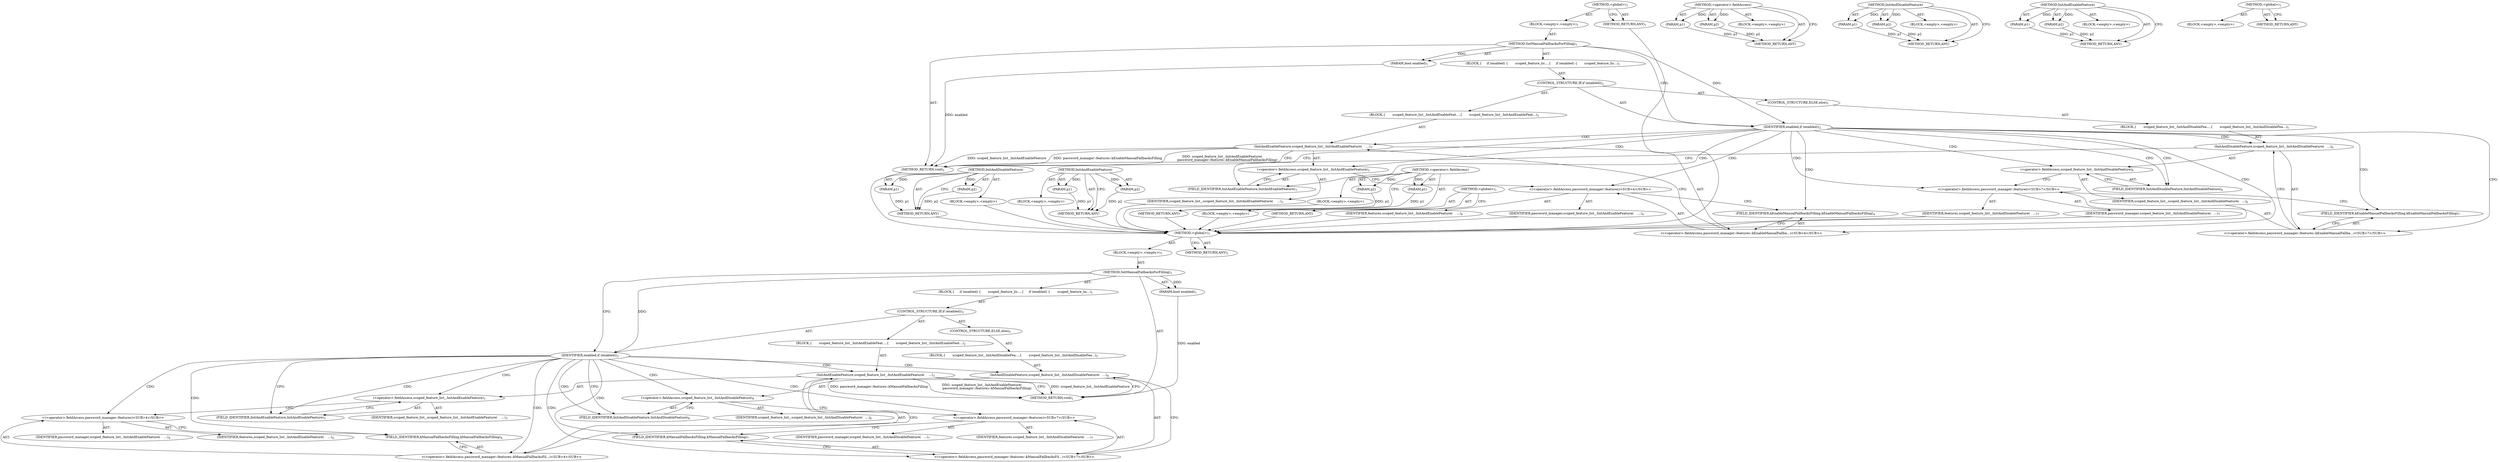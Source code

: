 digraph "&lt;global&gt;" {
vulnerable_6 [label=<(METHOD,&lt;global&gt;)<SUB>1</SUB>>];
vulnerable_7 [label=<(BLOCK,&lt;empty&gt;,&lt;empty&gt;)<SUB>1</SUB>>];
vulnerable_8 [label=<(METHOD,SetManualFallbacksForFilling)<SUB>1</SUB>>];
vulnerable_9 [label=<(PARAM,bool enabled)<SUB>1</SUB>>];
vulnerable_10 [label=<(BLOCK,{
     if (enabled) {
       scoped_feature_lis...,{
     if (enabled) {
       scoped_feature_lis...)<SUB>1</SUB>>];
vulnerable_11 [label=<(CONTROL_STRUCTURE,IF,if (enabled))<SUB>2</SUB>>];
vulnerable_12 [label=<(IDENTIFIER,enabled,if (enabled))<SUB>2</SUB>>];
vulnerable_13 [label=<(BLOCK,{
       scoped_feature_list_.InitAndEnableFeat...,{
       scoped_feature_list_.InitAndEnableFeat...)<SUB>2</SUB>>];
vulnerable_14 [label=<(InitAndEnableFeature,scoped_feature_list_.InitAndEnableFeature(
    ...)<SUB>3</SUB>>];
vulnerable_15 [label=<(&lt;operator&gt;.fieldAccess,scoped_feature_list_.InitAndEnableFeature)<SUB>3</SUB>>];
vulnerable_16 [label=<(IDENTIFIER,scoped_feature_list_,scoped_feature_list_.InitAndEnableFeature(
    ...)<SUB>3</SUB>>];
vulnerable_17 [label=<(FIELD_IDENTIFIER,InitAndEnableFeature,InitAndEnableFeature)<SUB>3</SUB>>];
vulnerable_18 [label="<(&lt;operator&gt;.fieldAccess,password_manager::features::kEnableManualFallba...)<SUB>4</SUB>>"];
vulnerable_19 [label="<(&lt;operator&gt;.fieldAccess,password_manager::features)<SUB>4</SUB>>"];
vulnerable_20 [label=<(IDENTIFIER,password_manager,scoped_feature_list_.InitAndEnableFeature(
    ...)<SUB>4</SUB>>];
vulnerable_21 [label=<(IDENTIFIER,features,scoped_feature_list_.InitAndEnableFeature(
    ...)<SUB>4</SUB>>];
vulnerable_22 [label=<(FIELD_IDENTIFIER,kEnableManualFallbacksFilling,kEnableManualFallbacksFilling)<SUB>4</SUB>>];
vulnerable_23 [label=<(CONTROL_STRUCTURE,ELSE,else)<SUB>5</SUB>>];
vulnerable_24 [label=<(BLOCK,{
       scoped_feature_list_.InitAndDisableFea...,{
       scoped_feature_list_.InitAndDisableFea...)<SUB>5</SUB>>];
vulnerable_25 [label=<(InitAndDisableFeature,scoped_feature_list_.InitAndDisableFeature(
   ...)<SUB>6</SUB>>];
vulnerable_26 [label=<(&lt;operator&gt;.fieldAccess,scoped_feature_list_.InitAndDisableFeature)<SUB>6</SUB>>];
vulnerable_27 [label=<(IDENTIFIER,scoped_feature_list_,scoped_feature_list_.InitAndDisableFeature(
   ...)<SUB>6</SUB>>];
vulnerable_28 [label=<(FIELD_IDENTIFIER,InitAndDisableFeature,InitAndDisableFeature)<SUB>6</SUB>>];
vulnerable_29 [label="<(&lt;operator&gt;.fieldAccess,password_manager::features::kEnableManualFallba...)<SUB>7</SUB>>"];
vulnerable_30 [label="<(&lt;operator&gt;.fieldAccess,password_manager::features)<SUB>7</SUB>>"];
vulnerable_31 [label=<(IDENTIFIER,password_manager,scoped_feature_list_.InitAndDisableFeature(
   ...)<SUB>7</SUB>>];
vulnerable_32 [label=<(IDENTIFIER,features,scoped_feature_list_.InitAndDisableFeature(
   ...)<SUB>7</SUB>>];
vulnerable_33 [label=<(FIELD_IDENTIFIER,kEnableManualFallbacksFilling,kEnableManualFallbacksFilling)<SUB>7</SUB>>];
vulnerable_34 [label=<(METHOD_RETURN,void)<SUB>1</SUB>>];
vulnerable_36 [label=<(METHOD_RETURN,ANY)<SUB>1</SUB>>];
vulnerable_58 [label=<(METHOD,&lt;operator&gt;.fieldAccess)>];
vulnerable_59 [label=<(PARAM,p1)>];
vulnerable_60 [label=<(PARAM,p2)>];
vulnerable_61 [label=<(BLOCK,&lt;empty&gt;,&lt;empty&gt;)>];
vulnerable_62 [label=<(METHOD_RETURN,ANY)>];
vulnerable_63 [label=<(METHOD,InitAndDisableFeature)>];
vulnerable_64 [label=<(PARAM,p1)>];
vulnerable_65 [label=<(PARAM,p2)>];
vulnerable_66 [label=<(BLOCK,&lt;empty&gt;,&lt;empty&gt;)>];
vulnerable_67 [label=<(METHOD_RETURN,ANY)>];
vulnerable_53 [label=<(METHOD,InitAndEnableFeature)>];
vulnerable_54 [label=<(PARAM,p1)>];
vulnerable_55 [label=<(PARAM,p2)>];
vulnerable_56 [label=<(BLOCK,&lt;empty&gt;,&lt;empty&gt;)>];
vulnerable_57 [label=<(METHOD_RETURN,ANY)>];
vulnerable_47 [label=<(METHOD,&lt;global&gt;)<SUB>1</SUB>>];
vulnerable_48 [label=<(BLOCK,&lt;empty&gt;,&lt;empty&gt;)>];
vulnerable_49 [label=<(METHOD_RETURN,ANY)>];
fixed_6 [label=<(METHOD,&lt;global&gt;)<SUB>1</SUB>>];
fixed_7 [label=<(BLOCK,&lt;empty&gt;,&lt;empty&gt;)<SUB>1</SUB>>];
fixed_8 [label=<(METHOD,SetManualFallbacksForFilling)<SUB>1</SUB>>];
fixed_9 [label=<(PARAM,bool enabled)<SUB>1</SUB>>];
fixed_10 [label=<(BLOCK,{
     if (enabled) {
       scoped_feature_lis...,{
     if (enabled) {
       scoped_feature_lis...)<SUB>1</SUB>>];
fixed_11 [label=<(CONTROL_STRUCTURE,IF,if (enabled))<SUB>2</SUB>>];
fixed_12 [label=<(IDENTIFIER,enabled,if (enabled))<SUB>2</SUB>>];
fixed_13 [label=<(BLOCK,{
       scoped_feature_list_.InitAndEnableFeat...,{
       scoped_feature_list_.InitAndEnableFeat...)<SUB>2</SUB>>];
fixed_14 [label=<(InitAndEnableFeature,scoped_feature_list_.InitAndEnableFeature(
    ...)<SUB>3</SUB>>];
fixed_15 [label=<(&lt;operator&gt;.fieldAccess,scoped_feature_list_.InitAndEnableFeature)<SUB>3</SUB>>];
fixed_16 [label=<(IDENTIFIER,scoped_feature_list_,scoped_feature_list_.InitAndEnableFeature(
    ...)<SUB>3</SUB>>];
fixed_17 [label=<(FIELD_IDENTIFIER,InitAndEnableFeature,InitAndEnableFeature)<SUB>3</SUB>>];
fixed_18 [label="<(&lt;operator&gt;.fieldAccess,password_manager::features::kManualFallbacksFil...)<SUB>4</SUB>>"];
fixed_19 [label="<(&lt;operator&gt;.fieldAccess,password_manager::features)<SUB>4</SUB>>"];
fixed_20 [label=<(IDENTIFIER,password_manager,scoped_feature_list_.InitAndEnableFeature(
    ...)<SUB>4</SUB>>];
fixed_21 [label=<(IDENTIFIER,features,scoped_feature_list_.InitAndEnableFeature(
    ...)<SUB>4</SUB>>];
fixed_22 [label=<(FIELD_IDENTIFIER,kManualFallbacksFilling,kManualFallbacksFilling)<SUB>4</SUB>>];
fixed_23 [label=<(CONTROL_STRUCTURE,ELSE,else)<SUB>5</SUB>>];
fixed_24 [label=<(BLOCK,{
       scoped_feature_list_.InitAndDisableFea...,{
       scoped_feature_list_.InitAndDisableFea...)<SUB>5</SUB>>];
fixed_25 [label=<(InitAndDisableFeature,scoped_feature_list_.InitAndDisableFeature(
   ...)<SUB>6</SUB>>];
fixed_26 [label=<(&lt;operator&gt;.fieldAccess,scoped_feature_list_.InitAndDisableFeature)<SUB>6</SUB>>];
fixed_27 [label=<(IDENTIFIER,scoped_feature_list_,scoped_feature_list_.InitAndDisableFeature(
   ...)<SUB>6</SUB>>];
fixed_28 [label=<(FIELD_IDENTIFIER,InitAndDisableFeature,InitAndDisableFeature)<SUB>6</SUB>>];
fixed_29 [label="<(&lt;operator&gt;.fieldAccess,password_manager::features::kManualFallbacksFil...)<SUB>7</SUB>>"];
fixed_30 [label="<(&lt;operator&gt;.fieldAccess,password_manager::features)<SUB>7</SUB>>"];
fixed_31 [label=<(IDENTIFIER,password_manager,scoped_feature_list_.InitAndDisableFeature(
   ...)<SUB>7</SUB>>];
fixed_32 [label=<(IDENTIFIER,features,scoped_feature_list_.InitAndDisableFeature(
   ...)<SUB>7</SUB>>];
fixed_33 [label=<(FIELD_IDENTIFIER,kManualFallbacksFilling,kManualFallbacksFilling)<SUB>7</SUB>>];
fixed_34 [label=<(METHOD_RETURN,void)<SUB>1</SUB>>];
fixed_36 [label=<(METHOD_RETURN,ANY)<SUB>1</SUB>>];
fixed_58 [label=<(METHOD,&lt;operator&gt;.fieldAccess)>];
fixed_59 [label=<(PARAM,p1)>];
fixed_60 [label=<(PARAM,p2)>];
fixed_61 [label=<(BLOCK,&lt;empty&gt;,&lt;empty&gt;)>];
fixed_62 [label=<(METHOD_RETURN,ANY)>];
fixed_63 [label=<(METHOD,InitAndDisableFeature)>];
fixed_64 [label=<(PARAM,p1)>];
fixed_65 [label=<(PARAM,p2)>];
fixed_66 [label=<(BLOCK,&lt;empty&gt;,&lt;empty&gt;)>];
fixed_67 [label=<(METHOD_RETURN,ANY)>];
fixed_53 [label=<(METHOD,InitAndEnableFeature)>];
fixed_54 [label=<(PARAM,p1)>];
fixed_55 [label=<(PARAM,p2)>];
fixed_56 [label=<(BLOCK,&lt;empty&gt;,&lt;empty&gt;)>];
fixed_57 [label=<(METHOD_RETURN,ANY)>];
fixed_47 [label=<(METHOD,&lt;global&gt;)<SUB>1</SUB>>];
fixed_48 [label=<(BLOCK,&lt;empty&gt;,&lt;empty&gt;)>];
fixed_49 [label=<(METHOD_RETURN,ANY)>];
vulnerable_6 -> vulnerable_7  [key=0, label="AST: "];
vulnerable_6 -> vulnerable_36  [key=0, label="AST: "];
vulnerable_6 -> vulnerable_36  [key=1, label="CFG: "];
vulnerable_7 -> vulnerable_8  [key=0, label="AST: "];
vulnerable_8 -> vulnerable_9  [key=0, label="AST: "];
vulnerable_8 -> vulnerable_9  [key=1, label="DDG: "];
vulnerable_8 -> vulnerable_10  [key=0, label="AST: "];
vulnerable_8 -> vulnerable_34  [key=0, label="AST: "];
vulnerable_8 -> vulnerable_12  [key=0, label="CFG: "];
vulnerable_8 -> vulnerable_12  [key=1, label="DDG: "];
vulnerable_9 -> vulnerable_34  [key=0, label="DDG: enabled"];
vulnerable_10 -> vulnerable_11  [key=0, label="AST: "];
vulnerable_11 -> vulnerable_12  [key=0, label="AST: "];
vulnerable_11 -> vulnerable_13  [key=0, label="AST: "];
vulnerable_11 -> vulnerable_23  [key=0, label="AST: "];
vulnerable_12 -> vulnerable_17  [key=0, label="CFG: "];
vulnerable_12 -> vulnerable_17  [key=1, label="CDG: "];
vulnerable_12 -> vulnerable_28  [key=0, label="CFG: "];
vulnerable_12 -> vulnerable_28  [key=1, label="CDG: "];
vulnerable_12 -> vulnerable_15  [key=0, label="CDG: "];
vulnerable_12 -> vulnerable_30  [key=0, label="CDG: "];
vulnerable_12 -> vulnerable_29  [key=0, label="CDG: "];
vulnerable_12 -> vulnerable_18  [key=0, label="CDG: "];
vulnerable_12 -> vulnerable_14  [key=0, label="CDG: "];
vulnerable_12 -> vulnerable_33  [key=0, label="CDG: "];
vulnerable_12 -> vulnerable_26  [key=0, label="CDG: "];
vulnerable_12 -> vulnerable_19  [key=0, label="CDG: "];
vulnerable_12 -> vulnerable_25  [key=0, label="CDG: "];
vulnerable_12 -> vulnerable_22  [key=0, label="CDG: "];
vulnerable_13 -> vulnerable_14  [key=0, label="AST: "];
vulnerable_14 -> vulnerable_15  [key=0, label="AST: "];
vulnerable_14 -> vulnerable_18  [key=0, label="AST: "];
vulnerable_14 -> vulnerable_34  [key=0, label="CFG: "];
vulnerable_14 -> vulnerable_34  [key=1, label="DDG: scoped_feature_list_.InitAndEnableFeature"];
vulnerable_14 -> vulnerable_34  [key=2, label="DDG: password_manager::features::kEnableManualFallbacksFilling"];
vulnerable_14 -> vulnerable_34  [key=3, label="DDG: scoped_feature_list_.InitAndEnableFeature(
          password_manager::features::kEnableManualFallbacksFilling)"];
vulnerable_15 -> vulnerable_16  [key=0, label="AST: "];
vulnerable_15 -> vulnerable_17  [key=0, label="AST: "];
vulnerable_15 -> vulnerable_19  [key=0, label="CFG: "];
vulnerable_16 -> fixed_6  [key=0];
vulnerable_17 -> vulnerable_15  [key=0, label="CFG: "];
vulnerable_18 -> vulnerable_19  [key=0, label="AST: "];
vulnerable_18 -> vulnerable_22  [key=0, label="AST: "];
vulnerable_18 -> vulnerable_14  [key=0, label="CFG: "];
vulnerable_19 -> vulnerable_20  [key=0, label="AST: "];
vulnerable_19 -> vulnerable_21  [key=0, label="AST: "];
vulnerable_19 -> vulnerable_22  [key=0, label="CFG: "];
vulnerable_20 -> fixed_6  [key=0];
vulnerable_21 -> fixed_6  [key=0];
vulnerable_22 -> vulnerable_18  [key=0, label="CFG: "];
vulnerable_23 -> vulnerable_24  [key=0, label="AST: "];
vulnerable_24 -> vulnerable_25  [key=0, label="AST: "];
vulnerable_25 -> vulnerable_26  [key=0, label="AST: "];
vulnerable_25 -> vulnerable_29  [key=0, label="AST: "];
vulnerable_25 -> vulnerable_34  [key=0, label="CFG: "];
vulnerable_26 -> vulnerable_27  [key=0, label="AST: "];
vulnerable_26 -> vulnerable_28  [key=0, label="AST: "];
vulnerable_26 -> vulnerable_30  [key=0, label="CFG: "];
vulnerable_27 -> fixed_6  [key=0];
vulnerable_28 -> vulnerable_26  [key=0, label="CFG: "];
vulnerable_29 -> vulnerable_30  [key=0, label="AST: "];
vulnerable_29 -> vulnerable_33  [key=0, label="AST: "];
vulnerable_29 -> vulnerable_25  [key=0, label="CFG: "];
vulnerable_30 -> vulnerable_31  [key=0, label="AST: "];
vulnerable_30 -> vulnerable_32  [key=0, label="AST: "];
vulnerable_30 -> vulnerable_33  [key=0, label="CFG: "];
vulnerable_31 -> fixed_6  [key=0];
vulnerable_32 -> fixed_6  [key=0];
vulnerable_33 -> vulnerable_29  [key=0, label="CFG: "];
vulnerable_34 -> fixed_6  [key=0];
vulnerable_36 -> fixed_6  [key=0];
vulnerable_58 -> vulnerable_59  [key=0, label="AST: "];
vulnerable_58 -> vulnerable_59  [key=1, label="DDG: "];
vulnerable_58 -> vulnerable_61  [key=0, label="AST: "];
vulnerable_58 -> vulnerable_60  [key=0, label="AST: "];
vulnerable_58 -> vulnerable_60  [key=1, label="DDG: "];
vulnerable_58 -> vulnerable_62  [key=0, label="AST: "];
vulnerable_58 -> vulnerable_62  [key=1, label="CFG: "];
vulnerable_59 -> vulnerable_62  [key=0, label="DDG: p1"];
vulnerable_60 -> vulnerable_62  [key=0, label="DDG: p2"];
vulnerable_61 -> fixed_6  [key=0];
vulnerable_62 -> fixed_6  [key=0];
vulnerable_63 -> vulnerable_64  [key=0, label="AST: "];
vulnerable_63 -> vulnerable_64  [key=1, label="DDG: "];
vulnerable_63 -> vulnerable_66  [key=0, label="AST: "];
vulnerable_63 -> vulnerable_65  [key=0, label="AST: "];
vulnerable_63 -> vulnerable_65  [key=1, label="DDG: "];
vulnerable_63 -> vulnerable_67  [key=0, label="AST: "];
vulnerable_63 -> vulnerable_67  [key=1, label="CFG: "];
vulnerable_64 -> vulnerable_67  [key=0, label="DDG: p1"];
vulnerable_65 -> vulnerable_67  [key=0, label="DDG: p2"];
vulnerable_66 -> fixed_6  [key=0];
vulnerable_67 -> fixed_6  [key=0];
vulnerable_53 -> vulnerable_54  [key=0, label="AST: "];
vulnerable_53 -> vulnerable_54  [key=1, label="DDG: "];
vulnerable_53 -> vulnerable_56  [key=0, label="AST: "];
vulnerable_53 -> vulnerable_55  [key=0, label="AST: "];
vulnerable_53 -> vulnerable_55  [key=1, label="DDG: "];
vulnerable_53 -> vulnerable_57  [key=0, label="AST: "];
vulnerable_53 -> vulnerable_57  [key=1, label="CFG: "];
vulnerable_54 -> vulnerable_57  [key=0, label="DDG: p1"];
vulnerable_55 -> vulnerable_57  [key=0, label="DDG: p2"];
vulnerable_56 -> fixed_6  [key=0];
vulnerable_57 -> fixed_6  [key=0];
vulnerable_47 -> vulnerable_48  [key=0, label="AST: "];
vulnerable_47 -> vulnerable_49  [key=0, label="AST: "];
vulnerable_47 -> vulnerable_49  [key=1, label="CFG: "];
vulnerable_48 -> fixed_6  [key=0];
vulnerable_49 -> fixed_6  [key=0];
fixed_6 -> fixed_7  [key=0, label="AST: "];
fixed_6 -> fixed_36  [key=0, label="AST: "];
fixed_6 -> fixed_36  [key=1, label="CFG: "];
fixed_7 -> fixed_8  [key=0, label="AST: "];
fixed_8 -> fixed_9  [key=0, label="AST: "];
fixed_8 -> fixed_9  [key=1, label="DDG: "];
fixed_8 -> fixed_10  [key=0, label="AST: "];
fixed_8 -> fixed_34  [key=0, label="AST: "];
fixed_8 -> fixed_12  [key=0, label="CFG: "];
fixed_8 -> fixed_12  [key=1, label="DDG: "];
fixed_9 -> fixed_34  [key=0, label="DDG: enabled"];
fixed_10 -> fixed_11  [key=0, label="AST: "];
fixed_11 -> fixed_12  [key=0, label="AST: "];
fixed_11 -> fixed_13  [key=0, label="AST: "];
fixed_11 -> fixed_23  [key=0, label="AST: "];
fixed_12 -> fixed_17  [key=0, label="CFG: "];
fixed_12 -> fixed_17  [key=1, label="CDG: "];
fixed_12 -> fixed_28  [key=0, label="CFG: "];
fixed_12 -> fixed_28  [key=1, label="CDG: "];
fixed_12 -> fixed_15  [key=0, label="CDG: "];
fixed_12 -> fixed_30  [key=0, label="CDG: "];
fixed_12 -> fixed_29  [key=0, label="CDG: "];
fixed_12 -> fixed_18  [key=0, label="CDG: "];
fixed_12 -> fixed_14  [key=0, label="CDG: "];
fixed_12 -> fixed_33  [key=0, label="CDG: "];
fixed_12 -> fixed_26  [key=0, label="CDG: "];
fixed_12 -> fixed_19  [key=0, label="CDG: "];
fixed_12 -> fixed_25  [key=0, label="CDG: "];
fixed_12 -> fixed_22  [key=0, label="CDG: "];
fixed_13 -> fixed_14  [key=0, label="AST: "];
fixed_14 -> fixed_15  [key=0, label="AST: "];
fixed_14 -> fixed_18  [key=0, label="AST: "];
fixed_14 -> fixed_34  [key=0, label="CFG: "];
fixed_14 -> fixed_34  [key=1, label="DDG: scoped_feature_list_.InitAndEnableFeature"];
fixed_14 -> fixed_34  [key=2, label="DDG: password_manager::features::kManualFallbacksFilling"];
fixed_14 -> fixed_34  [key=3, label="DDG: scoped_feature_list_.InitAndEnableFeature(
          password_manager::features::kManualFallbacksFilling)"];
fixed_15 -> fixed_16  [key=0, label="AST: "];
fixed_15 -> fixed_17  [key=0, label="AST: "];
fixed_15 -> fixed_19  [key=0, label="CFG: "];
fixed_17 -> fixed_15  [key=0, label="CFG: "];
fixed_18 -> fixed_19  [key=0, label="AST: "];
fixed_18 -> fixed_22  [key=0, label="AST: "];
fixed_18 -> fixed_14  [key=0, label="CFG: "];
fixed_19 -> fixed_20  [key=0, label="AST: "];
fixed_19 -> fixed_21  [key=0, label="AST: "];
fixed_19 -> fixed_22  [key=0, label="CFG: "];
fixed_22 -> fixed_18  [key=0, label="CFG: "];
fixed_23 -> fixed_24  [key=0, label="AST: "];
fixed_24 -> fixed_25  [key=0, label="AST: "];
fixed_25 -> fixed_26  [key=0, label="AST: "];
fixed_25 -> fixed_29  [key=0, label="AST: "];
fixed_25 -> fixed_34  [key=0, label="CFG: "];
fixed_26 -> fixed_27  [key=0, label="AST: "];
fixed_26 -> fixed_28  [key=0, label="AST: "];
fixed_26 -> fixed_30  [key=0, label="CFG: "];
fixed_28 -> fixed_26  [key=0, label="CFG: "];
fixed_29 -> fixed_30  [key=0, label="AST: "];
fixed_29 -> fixed_33  [key=0, label="AST: "];
fixed_29 -> fixed_25  [key=0, label="CFG: "];
fixed_30 -> fixed_31  [key=0, label="AST: "];
fixed_30 -> fixed_32  [key=0, label="AST: "];
fixed_30 -> fixed_33  [key=0, label="CFG: "];
fixed_33 -> fixed_29  [key=0, label="CFG: "];
fixed_58 -> fixed_59  [key=0, label="AST: "];
fixed_58 -> fixed_59  [key=1, label="DDG: "];
fixed_58 -> fixed_61  [key=0, label="AST: "];
fixed_58 -> fixed_60  [key=0, label="AST: "];
fixed_58 -> fixed_60  [key=1, label="DDG: "];
fixed_58 -> fixed_62  [key=0, label="AST: "];
fixed_58 -> fixed_62  [key=1, label="CFG: "];
fixed_59 -> fixed_62  [key=0, label="DDG: p1"];
fixed_60 -> fixed_62  [key=0, label="DDG: p2"];
fixed_63 -> fixed_64  [key=0, label="AST: "];
fixed_63 -> fixed_64  [key=1, label="DDG: "];
fixed_63 -> fixed_66  [key=0, label="AST: "];
fixed_63 -> fixed_65  [key=0, label="AST: "];
fixed_63 -> fixed_65  [key=1, label="DDG: "];
fixed_63 -> fixed_67  [key=0, label="AST: "];
fixed_63 -> fixed_67  [key=1, label="CFG: "];
fixed_64 -> fixed_67  [key=0, label="DDG: p1"];
fixed_65 -> fixed_67  [key=0, label="DDG: p2"];
fixed_53 -> fixed_54  [key=0, label="AST: "];
fixed_53 -> fixed_54  [key=1, label="DDG: "];
fixed_53 -> fixed_56  [key=0, label="AST: "];
fixed_53 -> fixed_55  [key=0, label="AST: "];
fixed_53 -> fixed_55  [key=1, label="DDG: "];
fixed_53 -> fixed_57  [key=0, label="AST: "];
fixed_53 -> fixed_57  [key=1, label="CFG: "];
fixed_54 -> fixed_57  [key=0, label="DDG: p1"];
fixed_55 -> fixed_57  [key=0, label="DDG: p2"];
fixed_47 -> fixed_48  [key=0, label="AST: "];
fixed_47 -> fixed_49  [key=0, label="AST: "];
fixed_47 -> fixed_49  [key=1, label="CFG: "];
}
